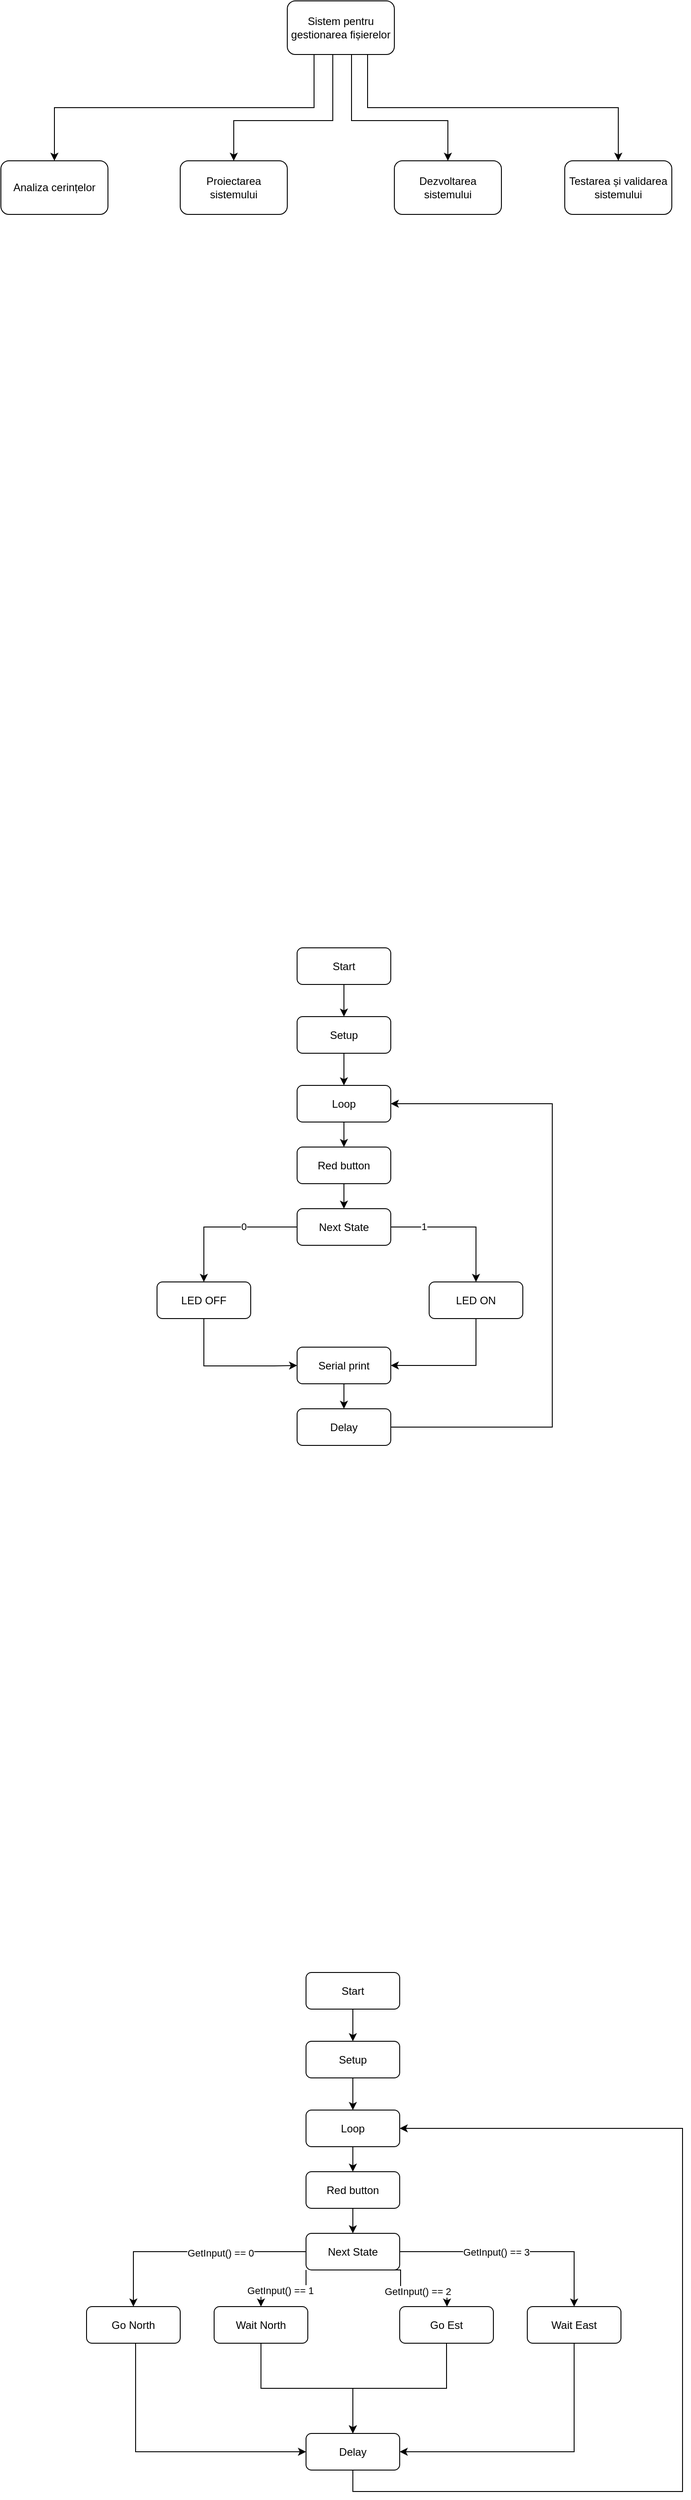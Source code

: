 <mxfile version="24.7.17">
  <diagram name="Page-1" id="keTNEGnftJXRs440OWy9">
    <mxGraphModel dx="712" dy="876" grid="0" gridSize="10" guides="1" tooltips="1" connect="1" arrows="1" fold="1" page="1" pageScale="1" pageWidth="850" pageHeight="1100" math="0" shadow="0">
      <root>
        <mxCell id="0" />
        <mxCell id="1" parent="0" />
        <mxCell id="iCHob3DXkhUxvK6vz61q-8" style="edgeStyle=orthogonalEdgeStyle;rounded=0;orthogonalLoop=1;jettySize=auto;html=1;exitX=0.25;exitY=1;exitDx=0;exitDy=0;entryX=0.5;entryY=0;entryDx=0;entryDy=0;" parent="1" source="iCHob3DXkhUxvK6vz61q-1" target="iCHob3DXkhUxvK6vz61q-2" edge="1">
          <mxGeometry relative="1" as="geometry" />
        </mxCell>
        <mxCell id="iCHob3DXkhUxvK6vz61q-10" style="edgeStyle=orthogonalEdgeStyle;rounded=0;orthogonalLoop=1;jettySize=auto;html=1;" parent="1" source="iCHob3DXkhUxvK6vz61q-1" target="iCHob3DXkhUxvK6vz61q-3" edge="1">
          <mxGeometry relative="1" as="geometry">
            <Array as="points">
              <mxPoint x="429" y="191" />
              <mxPoint x="318" y="191" />
            </Array>
          </mxGeometry>
        </mxCell>
        <mxCell id="iCHob3DXkhUxvK6vz61q-11" style="edgeStyle=orthogonalEdgeStyle;rounded=0;orthogonalLoop=1;jettySize=auto;html=1;" parent="1" source="iCHob3DXkhUxvK6vz61q-1" target="iCHob3DXkhUxvK6vz61q-4" edge="1">
          <mxGeometry relative="1" as="geometry">
            <Array as="points">
              <mxPoint x="450" y="191" />
              <mxPoint x="558" y="191" />
            </Array>
          </mxGeometry>
        </mxCell>
        <mxCell id="iCHob3DXkhUxvK6vz61q-12" style="edgeStyle=orthogonalEdgeStyle;rounded=0;orthogonalLoop=1;jettySize=auto;html=1;exitX=0.75;exitY=1;exitDx=0;exitDy=0;entryX=0.5;entryY=0;entryDx=0;entryDy=0;" parent="1" source="iCHob3DXkhUxvK6vz61q-1" target="iCHob3DXkhUxvK6vz61q-5" edge="1">
          <mxGeometry relative="1" as="geometry" />
        </mxCell>
        <mxCell id="iCHob3DXkhUxvK6vz61q-1" value="Sistem pentru gestionarea fișierelor" style="rounded=1;whiteSpace=wrap;html=1;" parent="1" vertex="1">
          <mxGeometry x="378" y="57" width="120" height="60" as="geometry" />
        </mxCell>
        <mxCell id="iCHob3DXkhUxvK6vz61q-2" value="Analiza cerințelor" style="rounded=1;whiteSpace=wrap;html=1;" parent="1" vertex="1">
          <mxGeometry x="57" y="236" width="120" height="60" as="geometry" />
        </mxCell>
        <mxCell id="iCHob3DXkhUxvK6vz61q-3" value="Proiectarea sistemului" style="rounded=1;whiteSpace=wrap;html=1;" parent="1" vertex="1">
          <mxGeometry x="258" y="236" width="120" height="60" as="geometry" />
        </mxCell>
        <mxCell id="iCHob3DXkhUxvK6vz61q-4" value="Dezvoltarea sistemului" style="rounded=1;whiteSpace=wrap;html=1;" parent="1" vertex="1">
          <mxGeometry x="498" y="236" width="120" height="60" as="geometry" />
        </mxCell>
        <mxCell id="iCHob3DXkhUxvK6vz61q-5" value="Testarea și validarea sistemului" style="rounded=1;whiteSpace=wrap;html=1;" parent="1" vertex="1">
          <mxGeometry x="689" y="236" width="120" height="60" as="geometry" />
        </mxCell>
        <mxCell id="Bnkb0iWtYhn1UjVCgejJ-5" style="edgeStyle=orthogonalEdgeStyle;rounded=0;orthogonalLoop=1;jettySize=auto;html=1;entryX=0.5;entryY=0;entryDx=0;entryDy=0;" edge="1" parent="1" source="Bnkb0iWtYhn1UjVCgejJ-1" target="Bnkb0iWtYhn1UjVCgejJ-2">
          <mxGeometry relative="1" as="geometry" />
        </mxCell>
        <mxCell id="Bnkb0iWtYhn1UjVCgejJ-1" value="Start" style="rounded=1;whiteSpace=wrap;html=1;" vertex="1" parent="1">
          <mxGeometry x="389" y="1117" width="105" height="41" as="geometry" />
        </mxCell>
        <mxCell id="Bnkb0iWtYhn1UjVCgejJ-6" style="edgeStyle=orthogonalEdgeStyle;rounded=0;orthogonalLoop=1;jettySize=auto;html=1;" edge="1" parent="1" source="Bnkb0iWtYhn1UjVCgejJ-2" target="Bnkb0iWtYhn1UjVCgejJ-3">
          <mxGeometry relative="1" as="geometry" />
        </mxCell>
        <mxCell id="Bnkb0iWtYhn1UjVCgejJ-2" value="Setup" style="rounded=1;whiteSpace=wrap;html=1;" vertex="1" parent="1">
          <mxGeometry x="389" y="1194" width="105" height="41" as="geometry" />
        </mxCell>
        <mxCell id="Bnkb0iWtYhn1UjVCgejJ-12" value="" style="edgeStyle=orthogonalEdgeStyle;rounded=0;orthogonalLoop=1;jettySize=auto;html=1;" edge="1" parent="1" source="Bnkb0iWtYhn1UjVCgejJ-3" target="Bnkb0iWtYhn1UjVCgejJ-11">
          <mxGeometry relative="1" as="geometry" />
        </mxCell>
        <mxCell id="Bnkb0iWtYhn1UjVCgejJ-3" value="Loop" style="rounded=1;whiteSpace=wrap;html=1;" vertex="1" parent="1">
          <mxGeometry x="389" y="1271" width="105" height="41" as="geometry" />
        </mxCell>
        <mxCell id="Bnkb0iWtYhn1UjVCgejJ-16" style="edgeStyle=orthogonalEdgeStyle;rounded=0;orthogonalLoop=1;jettySize=auto;html=1;entryX=0.5;entryY=0;entryDx=0;entryDy=0;" edge="1" parent="1" source="Bnkb0iWtYhn1UjVCgejJ-7" target="Bnkb0iWtYhn1UjVCgejJ-15">
          <mxGeometry relative="1" as="geometry" />
        </mxCell>
        <mxCell id="Bnkb0iWtYhn1UjVCgejJ-18" value="0" style="edgeLabel;html=1;align=center;verticalAlign=middle;resizable=0;points=[];" vertex="1" connectable="0" parent="Bnkb0iWtYhn1UjVCgejJ-16">
          <mxGeometry x="-0.273" y="-1" relative="1" as="geometry">
            <mxPoint as="offset" />
          </mxGeometry>
        </mxCell>
        <mxCell id="Bnkb0iWtYhn1UjVCgejJ-17" style="edgeStyle=orthogonalEdgeStyle;rounded=0;orthogonalLoop=1;jettySize=auto;html=1;" edge="1" parent="1" source="Bnkb0iWtYhn1UjVCgejJ-7" target="Bnkb0iWtYhn1UjVCgejJ-14">
          <mxGeometry relative="1" as="geometry" />
        </mxCell>
        <mxCell id="Bnkb0iWtYhn1UjVCgejJ-19" value="1" style="edgeLabel;html=1;align=center;verticalAlign=middle;resizable=0;points=[];" vertex="1" connectable="0" parent="Bnkb0iWtYhn1UjVCgejJ-17">
          <mxGeometry x="-0.533" y="1" relative="1" as="geometry">
            <mxPoint as="offset" />
          </mxGeometry>
        </mxCell>
        <mxCell id="Bnkb0iWtYhn1UjVCgejJ-7" value="Next State" style="rounded=1;whiteSpace=wrap;html=1;" vertex="1" parent="1">
          <mxGeometry x="389" y="1409" width="105" height="41" as="geometry" />
        </mxCell>
        <mxCell id="Bnkb0iWtYhn1UjVCgejJ-13" value="" style="edgeStyle=orthogonalEdgeStyle;rounded=0;orthogonalLoop=1;jettySize=auto;html=1;" edge="1" parent="1" source="Bnkb0iWtYhn1UjVCgejJ-11" target="Bnkb0iWtYhn1UjVCgejJ-7">
          <mxGeometry relative="1" as="geometry" />
        </mxCell>
        <mxCell id="Bnkb0iWtYhn1UjVCgejJ-11" value="Red button" style="rounded=1;whiteSpace=wrap;html=1;" vertex="1" parent="1">
          <mxGeometry x="389" y="1340" width="105" height="41" as="geometry" />
        </mxCell>
        <mxCell id="Bnkb0iWtYhn1UjVCgejJ-22" style="edgeStyle=orthogonalEdgeStyle;rounded=0;orthogonalLoop=1;jettySize=auto;html=1;entryX=1;entryY=0.5;entryDx=0;entryDy=0;" edge="1" parent="1" source="Bnkb0iWtYhn1UjVCgejJ-14" target="Bnkb0iWtYhn1UjVCgejJ-20">
          <mxGeometry relative="1" as="geometry">
            <Array as="points">
              <mxPoint x="590" y="1585" />
            </Array>
          </mxGeometry>
        </mxCell>
        <mxCell id="Bnkb0iWtYhn1UjVCgejJ-14" value="LED ON" style="rounded=1;whiteSpace=wrap;html=1;" vertex="1" parent="1">
          <mxGeometry x="537" y="1491" width="105" height="41" as="geometry" />
        </mxCell>
        <mxCell id="Bnkb0iWtYhn1UjVCgejJ-21" style="edgeStyle=orthogonalEdgeStyle;rounded=0;orthogonalLoop=1;jettySize=auto;html=1;entryX=0;entryY=0.5;entryDx=0;entryDy=0;" edge="1" parent="1" source="Bnkb0iWtYhn1UjVCgejJ-15" target="Bnkb0iWtYhn1UjVCgejJ-20">
          <mxGeometry relative="1" as="geometry">
            <Array as="points">
              <mxPoint x="285" y="1585" />
              <mxPoint x="363" y="1585" />
            </Array>
          </mxGeometry>
        </mxCell>
        <mxCell id="Bnkb0iWtYhn1UjVCgejJ-15" value="LED OFF" style="rounded=1;whiteSpace=wrap;html=1;" vertex="1" parent="1">
          <mxGeometry x="232" y="1491" width="105" height="41" as="geometry" />
        </mxCell>
        <mxCell id="Bnkb0iWtYhn1UjVCgejJ-24" value="" style="edgeStyle=orthogonalEdgeStyle;rounded=0;orthogonalLoop=1;jettySize=auto;html=1;" edge="1" parent="1" source="Bnkb0iWtYhn1UjVCgejJ-20" target="Bnkb0iWtYhn1UjVCgejJ-23">
          <mxGeometry relative="1" as="geometry" />
        </mxCell>
        <mxCell id="Bnkb0iWtYhn1UjVCgejJ-20" value="Serial print" style="rounded=1;whiteSpace=wrap;html=1;" vertex="1" parent="1">
          <mxGeometry x="389" y="1564" width="105" height="41" as="geometry" />
        </mxCell>
        <mxCell id="Bnkb0iWtYhn1UjVCgejJ-25" style="edgeStyle=orthogonalEdgeStyle;rounded=0;orthogonalLoop=1;jettySize=auto;html=1;entryX=1;entryY=0.5;entryDx=0;entryDy=0;" edge="1" parent="1" source="Bnkb0iWtYhn1UjVCgejJ-23" target="Bnkb0iWtYhn1UjVCgejJ-3">
          <mxGeometry relative="1" as="geometry">
            <Array as="points">
              <mxPoint x="675" y="1653.5" />
              <mxPoint x="675" y="1292" />
            </Array>
          </mxGeometry>
        </mxCell>
        <mxCell id="Bnkb0iWtYhn1UjVCgejJ-23" value="Delay" style="rounded=1;whiteSpace=wrap;html=1;" vertex="1" parent="1">
          <mxGeometry x="389" y="1633" width="105" height="41" as="geometry" />
        </mxCell>
        <mxCell id="Bnkb0iWtYhn1UjVCgejJ-26" style="edgeStyle=orthogonalEdgeStyle;rounded=0;orthogonalLoop=1;jettySize=auto;html=1;entryX=0.5;entryY=0;entryDx=0;entryDy=0;" edge="1" parent="1" source="Bnkb0iWtYhn1UjVCgejJ-27" target="Bnkb0iWtYhn1UjVCgejJ-29">
          <mxGeometry relative="1" as="geometry" />
        </mxCell>
        <mxCell id="Bnkb0iWtYhn1UjVCgejJ-27" value="Start" style="rounded=1;whiteSpace=wrap;html=1;" vertex="1" parent="1">
          <mxGeometry x="399" y="2264" width="105" height="41" as="geometry" />
        </mxCell>
        <mxCell id="Bnkb0iWtYhn1UjVCgejJ-28" style="edgeStyle=orthogonalEdgeStyle;rounded=0;orthogonalLoop=1;jettySize=auto;html=1;" edge="1" parent="1" source="Bnkb0iWtYhn1UjVCgejJ-29" target="Bnkb0iWtYhn1UjVCgejJ-31">
          <mxGeometry relative="1" as="geometry" />
        </mxCell>
        <mxCell id="Bnkb0iWtYhn1UjVCgejJ-29" value="Setup" style="rounded=1;whiteSpace=wrap;html=1;" vertex="1" parent="1">
          <mxGeometry x="399" y="2341" width="105" height="41" as="geometry" />
        </mxCell>
        <mxCell id="Bnkb0iWtYhn1UjVCgejJ-30" value="" style="edgeStyle=orthogonalEdgeStyle;rounded=0;orthogonalLoop=1;jettySize=auto;html=1;" edge="1" parent="1" source="Bnkb0iWtYhn1UjVCgejJ-31" target="Bnkb0iWtYhn1UjVCgejJ-38">
          <mxGeometry relative="1" as="geometry" />
        </mxCell>
        <mxCell id="Bnkb0iWtYhn1UjVCgejJ-31" value="Loop" style="rounded=1;whiteSpace=wrap;html=1;" vertex="1" parent="1">
          <mxGeometry x="399" y="2418" width="105" height="41" as="geometry" />
        </mxCell>
        <mxCell id="Bnkb0iWtYhn1UjVCgejJ-49" style="edgeStyle=orthogonalEdgeStyle;rounded=0;orthogonalLoop=1;jettySize=auto;html=1;" edge="1" parent="1" source="Bnkb0iWtYhn1UjVCgejJ-36" target="Bnkb0iWtYhn1UjVCgejJ-46">
          <mxGeometry relative="1" as="geometry" />
        </mxCell>
        <mxCell id="Bnkb0iWtYhn1UjVCgejJ-53" value="GetInput() == 0" style="edgeLabel;html=1;align=center;verticalAlign=middle;resizable=0;points=[];" vertex="1" connectable="0" parent="Bnkb0iWtYhn1UjVCgejJ-49">
          <mxGeometry x="-0.244" y="1" relative="1" as="geometry">
            <mxPoint as="offset" />
          </mxGeometry>
        </mxCell>
        <mxCell id="Bnkb0iWtYhn1UjVCgejJ-50" style="edgeStyle=orthogonalEdgeStyle;rounded=0;orthogonalLoop=1;jettySize=auto;html=1;" edge="1" parent="1" source="Bnkb0iWtYhn1UjVCgejJ-36" target="Bnkb0iWtYhn1UjVCgejJ-47">
          <mxGeometry relative="1" as="geometry" />
        </mxCell>
        <mxCell id="Bnkb0iWtYhn1UjVCgejJ-56" value="GetInput() == 3" style="edgeLabel;html=1;align=center;verticalAlign=middle;resizable=0;points=[];" vertex="1" connectable="0" parent="Bnkb0iWtYhn1UjVCgejJ-50">
          <mxGeometry x="-0.162" relative="1" as="geometry">
            <mxPoint as="offset" />
          </mxGeometry>
        </mxCell>
        <mxCell id="Bnkb0iWtYhn1UjVCgejJ-51" style="edgeStyle=orthogonalEdgeStyle;rounded=0;orthogonalLoop=1;jettySize=auto;html=1;exitX=0;exitY=1;exitDx=0;exitDy=0;" edge="1" parent="1" source="Bnkb0iWtYhn1UjVCgejJ-36" target="Bnkb0iWtYhn1UjVCgejJ-40">
          <mxGeometry relative="1" as="geometry" />
        </mxCell>
        <mxCell id="Bnkb0iWtYhn1UjVCgejJ-54" value="GetInput() == 1" style="edgeLabel;html=1;align=center;verticalAlign=middle;resizable=0;points=[];" vertex="1" connectable="0" parent="Bnkb0iWtYhn1UjVCgejJ-51">
          <mxGeometry x="0.089" y="2" relative="1" as="geometry">
            <mxPoint as="offset" />
          </mxGeometry>
        </mxCell>
        <mxCell id="Bnkb0iWtYhn1UjVCgejJ-52" style="edgeStyle=orthogonalEdgeStyle;rounded=0;orthogonalLoop=1;jettySize=auto;html=1;exitX=0.75;exitY=1;exitDx=0;exitDy=0;" edge="1" parent="1" source="Bnkb0iWtYhn1UjVCgejJ-36" target="Bnkb0iWtYhn1UjVCgejJ-48">
          <mxGeometry relative="1" as="geometry">
            <Array as="points">
              <mxPoint x="505" y="2597" />
              <mxPoint x="505" y="2618" />
              <mxPoint x="557" y="2618" />
            </Array>
          </mxGeometry>
        </mxCell>
        <mxCell id="Bnkb0iWtYhn1UjVCgejJ-55" value="GetInput() == 2" style="edgeLabel;html=1;align=center;verticalAlign=middle;resizable=0;points=[];" vertex="1" connectable="0" parent="Bnkb0iWtYhn1UjVCgejJ-52">
          <mxGeometry x="0.113" y="-3" relative="1" as="geometry">
            <mxPoint as="offset" />
          </mxGeometry>
        </mxCell>
        <mxCell id="Bnkb0iWtYhn1UjVCgejJ-36" value="Next State" style="rounded=1;whiteSpace=wrap;html=1;" vertex="1" parent="1">
          <mxGeometry x="399" y="2556" width="105" height="41" as="geometry" />
        </mxCell>
        <mxCell id="Bnkb0iWtYhn1UjVCgejJ-37" value="" style="edgeStyle=orthogonalEdgeStyle;rounded=0;orthogonalLoop=1;jettySize=auto;html=1;" edge="1" parent="1" source="Bnkb0iWtYhn1UjVCgejJ-38" target="Bnkb0iWtYhn1UjVCgejJ-36">
          <mxGeometry relative="1" as="geometry" />
        </mxCell>
        <mxCell id="Bnkb0iWtYhn1UjVCgejJ-38" value="Red button" style="rounded=1;whiteSpace=wrap;html=1;" vertex="1" parent="1">
          <mxGeometry x="399" y="2487" width="105" height="41" as="geometry" />
        </mxCell>
        <mxCell id="Bnkb0iWtYhn1UjVCgejJ-59" style="edgeStyle=orthogonalEdgeStyle;rounded=0;orthogonalLoop=1;jettySize=auto;html=1;" edge="1" parent="1" source="Bnkb0iWtYhn1UjVCgejJ-40" target="Bnkb0iWtYhn1UjVCgejJ-45">
          <mxGeometry relative="1" as="geometry" />
        </mxCell>
        <mxCell id="Bnkb0iWtYhn1UjVCgejJ-40" value="Wait North" style="rounded=1;whiteSpace=wrap;html=1;" vertex="1" parent="1">
          <mxGeometry x="296" y="2638" width="105" height="41" as="geometry" />
        </mxCell>
        <mxCell id="Bnkb0iWtYhn1UjVCgejJ-44" style="edgeStyle=orthogonalEdgeStyle;rounded=0;orthogonalLoop=1;jettySize=auto;html=1;entryX=1;entryY=0.5;entryDx=0;entryDy=0;" edge="1" parent="1" source="Bnkb0iWtYhn1UjVCgejJ-45" target="Bnkb0iWtYhn1UjVCgejJ-31">
          <mxGeometry relative="1" as="geometry">
            <Array as="points">
              <mxPoint x="452" y="2845" />
              <mxPoint x="821" y="2845" />
              <mxPoint x="821" y="2439" />
            </Array>
          </mxGeometry>
        </mxCell>
        <mxCell id="Bnkb0iWtYhn1UjVCgejJ-45" value="Delay" style="rounded=1;whiteSpace=wrap;html=1;" vertex="1" parent="1">
          <mxGeometry x="399" y="2780" width="105" height="41" as="geometry" />
        </mxCell>
        <mxCell id="Bnkb0iWtYhn1UjVCgejJ-58" style="edgeStyle=orthogonalEdgeStyle;rounded=0;orthogonalLoop=1;jettySize=auto;html=1;entryX=0;entryY=0.5;entryDx=0;entryDy=0;" edge="1" parent="1" source="Bnkb0iWtYhn1UjVCgejJ-46" target="Bnkb0iWtYhn1UjVCgejJ-45">
          <mxGeometry relative="1" as="geometry">
            <Array as="points">
              <mxPoint x="208" y="2801" />
            </Array>
          </mxGeometry>
        </mxCell>
        <mxCell id="Bnkb0iWtYhn1UjVCgejJ-46" value="Go North" style="rounded=1;whiteSpace=wrap;html=1;" vertex="1" parent="1">
          <mxGeometry x="153" y="2638" width="105" height="41" as="geometry" />
        </mxCell>
        <mxCell id="Bnkb0iWtYhn1UjVCgejJ-61" style="edgeStyle=orthogonalEdgeStyle;rounded=0;orthogonalLoop=1;jettySize=auto;html=1;entryX=1;entryY=0.5;entryDx=0;entryDy=0;" edge="1" parent="1" source="Bnkb0iWtYhn1UjVCgejJ-47" target="Bnkb0iWtYhn1UjVCgejJ-45">
          <mxGeometry relative="1" as="geometry">
            <Array as="points">
              <mxPoint x="700" y="2801" />
            </Array>
          </mxGeometry>
        </mxCell>
        <mxCell id="Bnkb0iWtYhn1UjVCgejJ-47" value="Wait East" style="rounded=1;whiteSpace=wrap;html=1;" vertex="1" parent="1">
          <mxGeometry x="647" y="2638" width="105" height="41" as="geometry" />
        </mxCell>
        <mxCell id="Bnkb0iWtYhn1UjVCgejJ-60" style="edgeStyle=orthogonalEdgeStyle;rounded=0;orthogonalLoop=1;jettySize=auto;html=1;entryX=0.5;entryY=0;entryDx=0;entryDy=0;" edge="1" parent="1" source="Bnkb0iWtYhn1UjVCgejJ-48" target="Bnkb0iWtYhn1UjVCgejJ-45">
          <mxGeometry relative="1" as="geometry" />
        </mxCell>
        <mxCell id="Bnkb0iWtYhn1UjVCgejJ-48" value="Go Est" style="rounded=1;whiteSpace=wrap;html=1;" vertex="1" parent="1">
          <mxGeometry x="504" y="2638" width="105" height="41" as="geometry" />
        </mxCell>
      </root>
    </mxGraphModel>
  </diagram>
</mxfile>

